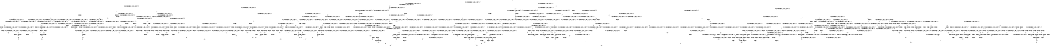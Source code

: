 digraph BCG {
size = "7, 10.5";
center = TRUE;
node [shape = circle];
0 [peripheries = 2];
0 -> 1 [label = "EX !0 !ATOMIC_EXCH_BRANCH (1, +1, TRUE, +0, 3, TRUE) !{0, 1, 2}"];
0 -> 2 [label = "EX !2 !ATOMIC_EXCH_BRANCH (1, +1, TRUE, +1, 1, FALSE) !{0, 1, 2}"];
0 -> 3 [label = "EX !1 !ATOMIC_EXCH_BRANCH (1, +0, TRUE, +0, 1, TRUE) !{0, 1, 2}"];
0 -> 4 [label = "EX !0 !ATOMIC_EXCH_BRANCH (1, +1, TRUE, +0, 3, TRUE) !{0, 1, 2}"];
1 -> 5 [label = "EX !2 !ATOMIC_EXCH_BRANCH (1, +1, TRUE, +1, 1, TRUE) !{0, 1, 2}"];
1 -> 6 [label = "EX !1 !ATOMIC_EXCH_BRANCH (1, +0, TRUE, +0, 1, FALSE) !{0, 1, 2}"];
1 -> 7 [label = "TERMINATE !0"];
2 -> 8 [label = "EX !0 !ATOMIC_EXCH_BRANCH (1, +1, TRUE, +0, 3, FALSE) !{0, 1, 2}"];
2 -> 9 [label = "EX !1 !ATOMIC_EXCH_BRANCH (1, +0, TRUE, +0, 1, FALSE) !{0, 1, 2}"];
2 -> 10 [label = "TERMINATE !2"];
2 -> 11 [label = "EX !0 !ATOMIC_EXCH_BRANCH (1, +1, TRUE, +0, 3, FALSE) !{0, 1, 2}"];
3 -> 3 [label = "EX !1 !ATOMIC_EXCH_BRANCH (1, +0, TRUE, +0, 1, TRUE) !{0, 1, 2}"];
3 -> 12 [label = "EX !0 !ATOMIC_EXCH_BRANCH (1, +1, TRUE, +0, 3, TRUE) !{0, 1, 2}"];
3 -> 13 [label = "EX !2 !ATOMIC_EXCH_BRANCH (1, +1, TRUE, +1, 1, FALSE) !{0, 1, 2}"];
3 -> 14 [label = "EX !0 !ATOMIC_EXCH_BRANCH (1, +1, TRUE, +0, 3, TRUE) !{0, 1, 2}"];
4 -> 15 [label = "EX !1 !ATOMIC_EXCH_BRANCH (1, +0, TRUE, +0, 1, FALSE) !{0, 1, 2}"];
4 -> 16 [label = "EX !2 !ATOMIC_EXCH_BRANCH (1, +1, TRUE, +1, 1, TRUE) !{0, 1, 2}"];
4 -> 17 [label = "EX !1 !ATOMIC_EXCH_BRANCH (1, +0, TRUE, +0, 1, FALSE) !{0, 1, 2}"];
4 -> 18 [label = "TERMINATE !0"];
5 -> 5 [label = "EX !2 !ATOMIC_EXCH_BRANCH (1, +1, TRUE, +1, 1, TRUE) !{0, 1, 2}"];
5 -> 19 [label = "EX !1 !ATOMIC_EXCH_BRANCH (1, +0, TRUE, +0, 1, FALSE) !{0, 1, 2}"];
5 -> 20 [label = "TERMINATE !0"];
6 -> 21 [label = "EX !2 !ATOMIC_EXCH_BRANCH (1, +1, TRUE, +1, 1, FALSE) !{0, 1, 2}"];
6 -> 22 [label = "TERMINATE !0"];
6 -> 23 [label = "TERMINATE !1"];
7 -> 24 [label = "EX !2 !ATOMIC_EXCH_BRANCH (1, +1, TRUE, +1, 1, TRUE) !{1, 2}"];
7 -> 25 [label = "EX !1 !ATOMIC_EXCH_BRANCH (1, +0, TRUE, +0, 1, FALSE) !{1, 2}"];
7 -> 26 [label = "EX !1 !ATOMIC_EXCH_BRANCH (1, +0, TRUE, +0, 1, FALSE) !{1, 2}"];
8 -> 27 [label = "EX !0 !ATOMIC_EXCH_BRANCH (1, +0, FALSE, +1, 1, TRUE) !{0, 1, 2}"];
8 -> 28 [label = "EX !1 !ATOMIC_EXCH_BRANCH (1, +0, TRUE, +0, 1, FALSE) !{0, 1, 2}"];
8 -> 29 [label = "TERMINATE !2"];
8 -> 30 [label = "EX !0 !ATOMIC_EXCH_BRANCH (1, +0, FALSE, +1, 1, TRUE) !{0, 1, 2}"];
9 -> 21 [label = "EX !0 !ATOMIC_EXCH_BRANCH (1, +1, TRUE, +0, 3, TRUE) !{0, 1, 2}"];
9 -> 31 [label = "TERMINATE !2"];
9 -> 32 [label = "TERMINATE !1"];
9 -> 33 [label = "EX !0 !ATOMIC_EXCH_BRANCH (1, +1, TRUE, +0, 3, TRUE) !{0, 1, 2}"];
10 -> 34 [label = "EX !0 !ATOMIC_EXCH_BRANCH (1, +1, TRUE, +0, 3, FALSE) !{0, 1}"];
10 -> 35 [label = "EX !1 !ATOMIC_EXCH_BRANCH (1, +0, TRUE, +0, 1, FALSE) !{0, 1}"];
10 -> 36 [label = "EX !0 !ATOMIC_EXCH_BRANCH (1, +1, TRUE, +0, 3, FALSE) !{0, 1}"];
11 -> 37 [label = "EX !1 !ATOMIC_EXCH_BRANCH (1, +0, TRUE, +0, 1, FALSE) !{0, 1, 2}"];
11 -> 30 [label = "EX !0 !ATOMIC_EXCH_BRANCH (1, +0, FALSE, +1, 1, TRUE) !{0, 1, 2}"];
11 -> 38 [label = "EX !1 !ATOMIC_EXCH_BRANCH (1, +0, TRUE, +0, 1, FALSE) !{0, 1, 2}"];
11 -> 39 [label = "TERMINATE !2"];
12 -> 6 [label = "EX !1 !ATOMIC_EXCH_BRANCH (1, +0, TRUE, +0, 1, FALSE) !{0, 1, 2}"];
12 -> 40 [label = "EX !2 !ATOMIC_EXCH_BRANCH (1, +1, TRUE, +1, 1, TRUE) !{0, 1, 2}"];
12 -> 41 [label = "TERMINATE !0"];
13 -> 9 [label = "EX !1 !ATOMIC_EXCH_BRANCH (1, +0, TRUE, +0, 1, FALSE) !{0, 1, 2}"];
13 -> 42 [label = "EX !0 !ATOMIC_EXCH_BRANCH (1, +1, TRUE, +0, 3, FALSE) !{0, 1, 2}"];
13 -> 43 [label = "TERMINATE !2"];
13 -> 44 [label = "EX !0 !ATOMIC_EXCH_BRANCH (1, +1, TRUE, +0, 3, FALSE) !{0, 1, 2}"];
14 -> 15 [label = "EX !1 !ATOMIC_EXCH_BRANCH (1, +0, TRUE, +0, 1, FALSE) !{0, 1, 2}"];
14 -> 17 [label = "EX !1 !ATOMIC_EXCH_BRANCH (1, +0, TRUE, +0, 1, FALSE) !{0, 1, 2}"];
14 -> 45 [label = "EX !2 !ATOMIC_EXCH_BRANCH (1, +1, TRUE, +1, 1, TRUE) !{0, 1, 2}"];
14 -> 46 [label = "TERMINATE !0"];
15 -> 47 [label = "EX !2 !ATOMIC_EXCH_BRANCH (1, +1, TRUE, +1, 1, FALSE) !{0, 1, 2}"];
15 -> 48 [label = "EX !2 !ATOMIC_EXCH_BRANCH (1, +1, TRUE, +1, 1, FALSE) !{0, 1, 2}"];
15 -> 49 [label = "TERMINATE !0"];
15 -> 50 [label = "TERMINATE !1"];
16 -> 51 [label = "EX !1 !ATOMIC_EXCH_BRANCH (1, +0, TRUE, +0, 1, FALSE) !{0, 1, 2}"];
16 -> 16 [label = "EX !2 !ATOMIC_EXCH_BRANCH (1, +1, TRUE, +1, 1, TRUE) !{0, 1, 2}"];
16 -> 52 [label = "EX !1 !ATOMIC_EXCH_BRANCH (1, +0, TRUE, +0, 1, FALSE) !{0, 1, 2}"];
16 -> 53 [label = "TERMINATE !0"];
17 -> 33 [label = "EX !2 !ATOMIC_EXCH_BRANCH (1, +1, TRUE, +1, 1, FALSE) !{0, 1, 2}"];
17 -> 54 [label = "TERMINATE !0"];
17 -> 55 [label = "TERMINATE !1"];
18 -> 56 [label = "EX !2 !ATOMIC_EXCH_BRANCH (1, +1, TRUE, +1, 1, TRUE) !{1, 2}"];
18 -> 57 [label = "EX !1 !ATOMIC_EXCH_BRANCH (1, +0, TRUE, +0, 1, FALSE) !{1, 2}"];
19 -> 21 [label = "EX !2 !ATOMIC_EXCH_BRANCH (1, +1, TRUE, +1, 1, FALSE) !{0, 1, 2}"];
19 -> 58 [label = "TERMINATE !0"];
19 -> 59 [label = "TERMINATE !1"];
20 -> 24 [label = "EX !2 !ATOMIC_EXCH_BRANCH (1, +1, TRUE, +1, 1, TRUE) !{1, 2}"];
20 -> 60 [label = "EX !1 !ATOMIC_EXCH_BRANCH (1, +0, TRUE, +0, 1, FALSE) !{1, 2}"];
20 -> 61 [label = "EX !1 !ATOMIC_EXCH_BRANCH (1, +0, TRUE, +0, 1, FALSE) !{1, 2}"];
21 -> 62 [label = "TERMINATE !0"];
21 -> 63 [label = "TERMINATE !2"];
21 -> 64 [label = "TERMINATE !1"];
22 -> 65 [label = "EX !2 !ATOMIC_EXCH_BRANCH (1, +1, TRUE, +1, 1, FALSE) !{1, 2}"];
22 -> 66 [label = "TERMINATE !1"];
23 -> 67 [label = "EX !2 !ATOMIC_EXCH_BRANCH (1, +1, TRUE, +1, 1, FALSE) !{0, 2}"];
23 -> 66 [label = "TERMINATE !0"];
24 -> 24 [label = "EX !2 !ATOMIC_EXCH_BRANCH (1, +1, TRUE, +1, 1, TRUE) !{1, 2}"];
24 -> 60 [label = "EX !1 !ATOMIC_EXCH_BRANCH (1, +0, TRUE, +0, 1, FALSE) !{1, 2}"];
24 -> 61 [label = "EX !1 !ATOMIC_EXCH_BRANCH (1, +0, TRUE, +0, 1, FALSE) !{1, 2}"];
25 -> 65 [label = "EX !2 !ATOMIC_EXCH_BRANCH (1, +1, TRUE, +1, 1, FALSE) !{1, 2}"];
25 -> 66 [label = "TERMINATE !1"];
26 -> 68 [label = "EX !2 !ATOMIC_EXCH_BRANCH (1, +1, TRUE, +1, 1, FALSE) !{1, 2}"];
26 -> 69 [label = "EX !2 !ATOMIC_EXCH_BRANCH (1, +1, TRUE, +1, 1, FALSE) !{1, 2}"];
26 -> 70 [label = "TERMINATE !1"];
27 -> 8 [label = "EX !0 !ATOMIC_EXCH_BRANCH (1, +1, TRUE, +0, 3, FALSE) !{0, 1, 2}"];
27 -> 71 [label = "EX !1 !ATOMIC_EXCH_BRANCH (1, +0, TRUE, +0, 1, FALSE) !{0, 1, 2}"];
27 -> 72 [label = "TERMINATE !2"];
27 -> 11 [label = "EX !0 !ATOMIC_EXCH_BRANCH (1, +1, TRUE, +0, 3, FALSE) !{0, 1, 2}"];
28 -> 73 [label = "EX !0 !ATOMIC_EXCH_BRANCH (1, +0, FALSE, +1, 1, FALSE) !{0, 1, 2}"];
28 -> 74 [label = "TERMINATE !2"];
28 -> 75 [label = "TERMINATE !1"];
28 -> 76 [label = "EX !0 !ATOMIC_EXCH_BRANCH (1, +0, FALSE, +1, 1, FALSE) !{0, 1, 2}"];
29 -> 77 [label = "EX !0 !ATOMIC_EXCH_BRANCH (1, +0, FALSE, +1, 1, TRUE) !{0, 1}"];
29 -> 78 [label = "EX !1 !ATOMIC_EXCH_BRANCH (1, +0, TRUE, +0, 1, FALSE) !{0, 1}"];
29 -> 79 [label = "EX !0 !ATOMIC_EXCH_BRANCH (1, +0, FALSE, +1, 1, TRUE) !{0, 1}"];
30 -> 80 [label = "EX !1 !ATOMIC_EXCH_BRANCH (1, +0, TRUE, +0, 1, FALSE) !{0, 1, 2}"];
30 -> 11 [label = "EX !0 !ATOMIC_EXCH_BRANCH (1, +1, TRUE, +0, 3, FALSE) !{0, 1, 2}"];
30 -> 81 [label = "EX !1 !ATOMIC_EXCH_BRANCH (1, +0, TRUE, +0, 1, FALSE) !{0, 1, 2}"];
30 -> 82 [label = "TERMINATE !2"];
31 -> 83 [label = "EX !0 !ATOMIC_EXCH_BRANCH (1, +1, TRUE, +0, 3, TRUE) !{0, 1}"];
31 -> 84 [label = "TERMINATE !1"];
31 -> 85 [label = "EX !0 !ATOMIC_EXCH_BRANCH (1, +1, TRUE, +0, 3, TRUE) !{0, 1}"];
32 -> 67 [label = "EX !0 !ATOMIC_EXCH_BRANCH (1, +1, TRUE, +0, 3, TRUE) !{0, 2}"];
32 -> 84 [label = "TERMINATE !2"];
32 -> 86 [label = "EX !0 !ATOMIC_EXCH_BRANCH (1, +1, TRUE, +0, 3, TRUE) !{0, 2}"];
33 -> 87 [label = "TERMINATE !0"];
33 -> 88 [label = "TERMINATE !2"];
33 -> 89 [label = "TERMINATE !1"];
34 -> 77 [label = "EX !0 !ATOMIC_EXCH_BRANCH (1, +0, FALSE, +1, 1, TRUE) !{0, 1}"];
34 -> 78 [label = "EX !1 !ATOMIC_EXCH_BRANCH (1, +0, TRUE, +0, 1, FALSE) !{0, 1}"];
34 -> 79 [label = "EX !0 !ATOMIC_EXCH_BRANCH (1, +0, FALSE, +1, 1, TRUE) !{0, 1}"];
35 -> 83 [label = "EX !0 !ATOMIC_EXCH_BRANCH (1, +1, TRUE, +0, 3, TRUE) !{0, 1}"];
35 -> 84 [label = "TERMINATE !1"];
35 -> 85 [label = "EX !0 !ATOMIC_EXCH_BRANCH (1, +1, TRUE, +0, 3, TRUE) !{0, 1}"];
36 -> 90 [label = "EX !1 !ATOMIC_EXCH_BRANCH (1, +0, TRUE, +0, 1, FALSE) !{0, 1}"];
36 -> 79 [label = "EX !0 !ATOMIC_EXCH_BRANCH (1, +0, FALSE, +1, 1, TRUE) !{0, 1}"];
36 -> 91 [label = "EX !1 !ATOMIC_EXCH_BRANCH (1, +0, TRUE, +0, 1, FALSE) !{0, 1}"];
37 -> 92 [label = "EX !0 !ATOMIC_EXCH_BRANCH (1, +0, FALSE, +1, 1, FALSE) !{0, 1, 2}"];
37 -> 93 [label = "TERMINATE !2"];
37 -> 94 [label = "TERMINATE !1"];
38 -> 76 [label = "EX !0 !ATOMIC_EXCH_BRANCH (1, +0, FALSE, +1, 1, FALSE) !{0, 1, 2}"];
38 -> 95 [label = "TERMINATE !2"];
38 -> 96 [label = "TERMINATE !1"];
39 -> 97 [label = "EX !0 !ATOMIC_EXCH_BRANCH (1, +0, FALSE, +1, 1, TRUE) !{0, 1}"];
39 -> 98 [label = "EX !1 !ATOMIC_EXCH_BRANCH (1, +0, TRUE, +0, 1, FALSE) !{0, 1}"];
40 -> 19 [label = "EX !1 !ATOMIC_EXCH_BRANCH (1, +0, TRUE, +0, 1, FALSE) !{0, 1, 2}"];
40 -> 40 [label = "EX !2 !ATOMIC_EXCH_BRANCH (1, +1, TRUE, +1, 1, TRUE) !{0, 1, 2}"];
40 -> 99 [label = "TERMINATE !0"];
41 -> 25 [label = "EX !1 !ATOMIC_EXCH_BRANCH (1, +0, TRUE, +0, 1, FALSE) !{1, 2}"];
41 -> 100 [label = "EX !2 !ATOMIC_EXCH_BRANCH (1, +1, TRUE, +1, 1, TRUE) !{1, 2}"];
41 -> 26 [label = "EX !1 !ATOMIC_EXCH_BRANCH (1, +0, TRUE, +0, 1, FALSE) !{1, 2}"];
42 -> 101 [label = "EX !0 !ATOMIC_EXCH_BRANCH (1, +0, FALSE, +1, 1, TRUE) !{0, 1, 2}"];
42 -> 28 [label = "EX !1 !ATOMIC_EXCH_BRANCH (1, +0, TRUE, +0, 1, FALSE) !{0, 1, 2}"];
42 -> 102 [label = "TERMINATE !2"];
42 -> 103 [label = "EX !0 !ATOMIC_EXCH_BRANCH (1, +0, FALSE, +1, 1, TRUE) !{0, 1, 2}"];
43 -> 35 [label = "EX !1 !ATOMIC_EXCH_BRANCH (1, +0, TRUE, +0, 1, FALSE) !{0, 1}"];
43 -> 104 [label = "EX !0 !ATOMIC_EXCH_BRANCH (1, +1, TRUE, +0, 3, FALSE) !{0, 1}"];
43 -> 105 [label = "EX !0 !ATOMIC_EXCH_BRANCH (1, +1, TRUE, +0, 3, FALSE) !{0, 1}"];
44 -> 37 [label = "EX !1 !ATOMIC_EXCH_BRANCH (1, +0, TRUE, +0, 1, FALSE) !{0, 1, 2}"];
44 -> 103 [label = "EX !0 !ATOMIC_EXCH_BRANCH (1, +0, FALSE, +1, 1, TRUE) !{0, 1, 2}"];
44 -> 38 [label = "EX !1 !ATOMIC_EXCH_BRANCH (1, +0, TRUE, +0, 1, FALSE) !{0, 1, 2}"];
44 -> 106 [label = "TERMINATE !2"];
45 -> 51 [label = "EX !1 !ATOMIC_EXCH_BRANCH (1, +0, TRUE, +0, 1, FALSE) !{0, 1, 2}"];
45 -> 52 [label = "EX !1 !ATOMIC_EXCH_BRANCH (1, +0, TRUE, +0, 1, FALSE) !{0, 1, 2}"];
45 -> 45 [label = "EX !2 !ATOMIC_EXCH_BRANCH (1, +1, TRUE, +1, 1, TRUE) !{0, 1, 2}"];
45 -> 107 [label = "TERMINATE !0"];
46 -> 57 [label = "EX !1 !ATOMIC_EXCH_BRANCH (1, +0, TRUE, +0, 1, FALSE) !{1, 2}"];
46 -> 108 [label = "EX !2 !ATOMIC_EXCH_BRANCH (1, +1, TRUE, +1, 1, TRUE) !{1, 2}"];
47 -> 109 [label = "TERMINATE !0"];
47 -> 110 [label = "TERMINATE !2"];
47 -> 111 [label = "TERMINATE !1"];
48 -> 112 [label = "TERMINATE !0"];
48 -> 113 [label = "TERMINATE !2"];
48 -> 114 [label = "TERMINATE !1"];
49 -> 115 [label = "EX !2 !ATOMIC_EXCH_BRANCH (1, +1, TRUE, +1, 1, FALSE) !{1, 2}"];
49 -> 116 [label = "TERMINATE !1"];
50 -> 117 [label = "EX !2 !ATOMIC_EXCH_BRANCH (1, +1, TRUE, +1, 1, FALSE) !{0, 2}"];
50 -> 116 [label = "TERMINATE !0"];
51 -> 47 [label = "EX !2 !ATOMIC_EXCH_BRANCH (1, +1, TRUE, +1, 1, FALSE) !{0, 1, 2}"];
51 -> 48 [label = "EX !2 !ATOMIC_EXCH_BRANCH (1, +1, TRUE, +1, 1, FALSE) !{0, 1, 2}"];
51 -> 118 [label = "TERMINATE !0"];
51 -> 119 [label = "TERMINATE !1"];
52 -> 33 [label = "EX !2 !ATOMIC_EXCH_BRANCH (1, +1, TRUE, +1, 1, FALSE) !{0, 1, 2}"];
52 -> 120 [label = "TERMINATE !0"];
52 -> 121 [label = "TERMINATE !1"];
53 -> 56 [label = "EX !2 !ATOMIC_EXCH_BRANCH (1, +1, TRUE, +1, 1, TRUE) !{1, 2}"];
53 -> 122 [label = "EX !1 !ATOMIC_EXCH_BRANCH (1, +0, TRUE, +0, 1, FALSE) !{1, 2}"];
54 -> 123 [label = "EX !2 !ATOMIC_EXCH_BRANCH (1, +1, TRUE, +1, 1, FALSE) !{1, 2}"];
54 -> 124 [label = "TERMINATE !1"];
55 -> 125 [label = "EX !2 !ATOMIC_EXCH_BRANCH (1, +1, TRUE, +1, 1, FALSE) !{0, 2}"];
55 -> 124 [label = "TERMINATE !0"];
56 -> 56 [label = "EX !2 !ATOMIC_EXCH_BRANCH (1, +1, TRUE, +1, 1, TRUE) !{1, 2}"];
56 -> 122 [label = "EX !1 !ATOMIC_EXCH_BRANCH (1, +0, TRUE, +0, 1, FALSE) !{1, 2}"];
57 -> 123 [label = "EX !2 !ATOMIC_EXCH_BRANCH (1, +1, TRUE, +1, 1, FALSE) !{1, 2}"];
57 -> 124 [label = "TERMINATE !1"];
58 -> 65 [label = "EX !2 !ATOMIC_EXCH_BRANCH (1, +1, TRUE, +1, 1, FALSE) !{1, 2}"];
58 -> 126 [label = "TERMINATE !1"];
59 -> 67 [label = "EX !2 !ATOMIC_EXCH_BRANCH (1, +1, TRUE, +1, 1, FALSE) !{0, 2}"];
59 -> 126 [label = "TERMINATE !0"];
60 -> 65 [label = "EX !2 !ATOMIC_EXCH_BRANCH (1, +1, TRUE, +1, 1, FALSE) !{1, 2}"];
60 -> 126 [label = "TERMINATE !1"];
61 -> 68 [label = "EX !2 !ATOMIC_EXCH_BRANCH (1, +1, TRUE, +1, 1, FALSE) !{1, 2}"];
61 -> 69 [label = "EX !2 !ATOMIC_EXCH_BRANCH (1, +1, TRUE, +1, 1, FALSE) !{1, 2}"];
61 -> 127 [label = "TERMINATE !1"];
62 -> 128 [label = "TERMINATE !2"];
62 -> 129 [label = "TERMINATE !1"];
63 -> 128 [label = "TERMINATE !0"];
63 -> 130 [label = "TERMINATE !1"];
64 -> 129 [label = "TERMINATE !0"];
64 -> 130 [label = "TERMINATE !2"];
65 -> 128 [label = "TERMINATE !2"];
65 -> 129 [label = "TERMINATE !1"];
66 -> 131 [label = "EX !2 !ATOMIC_EXCH_BRANCH (1, +1, TRUE, +1, 1, FALSE) !{2}"];
66 -> 132 [label = "EX !2 !ATOMIC_EXCH_BRANCH (1, +1, TRUE, +1, 1, FALSE) !{2}"];
67 -> 129 [label = "TERMINATE !0"];
67 -> 130 [label = "TERMINATE !2"];
68 -> 133 [label = "TERMINATE !2"];
68 -> 134 [label = "TERMINATE !1"];
69 -> 135 [label = "TERMINATE !2"];
69 -> 136 [label = "TERMINATE !1"];
70 -> 137 [label = "EX !2 !ATOMIC_EXCH_BRANCH (1, +1, TRUE, +1, 1, FALSE) !{2}"];
71 -> 21 [label = "EX !0 !ATOMIC_EXCH_BRANCH (1, +1, TRUE, +0, 3, TRUE) !{0, 1, 2}"];
71 -> 138 [label = "TERMINATE !2"];
71 -> 139 [label = "TERMINATE !1"];
71 -> 33 [label = "EX !0 !ATOMIC_EXCH_BRANCH (1, +1, TRUE, +0, 3, TRUE) !{0, 1, 2}"];
72 -> 34 [label = "EX !0 !ATOMIC_EXCH_BRANCH (1, +1, TRUE, +0, 3, FALSE) !{0, 1}"];
72 -> 140 [label = "EX !1 !ATOMIC_EXCH_BRANCH (1, +0, TRUE, +0, 1, FALSE) !{0, 1}"];
72 -> 36 [label = "EX !0 !ATOMIC_EXCH_BRANCH (1, +1, TRUE, +0, 3, FALSE) !{0, 1}"];
73 -> 141 [label = "TERMINATE !0"];
73 -> 142 [label = "TERMINATE !2"];
73 -> 143 [label = "TERMINATE !1"];
74 -> 144 [label = "EX !0 !ATOMIC_EXCH_BRANCH (1, +0, FALSE, +1, 1, FALSE) !{0, 1}"];
74 -> 145 [label = "TERMINATE !1"];
74 -> 146 [label = "EX !0 !ATOMIC_EXCH_BRANCH (1, +0, FALSE, +1, 1, FALSE) !{0, 1}"];
75 -> 147 [label = "EX !0 !ATOMIC_EXCH_BRANCH (1, +0, FALSE, +1, 1, FALSE) !{0, 2}"];
75 -> 145 [label = "TERMINATE !2"];
75 -> 148 [label = "EX !0 !ATOMIC_EXCH_BRANCH (1, +0, FALSE, +1, 1, FALSE) !{0, 2}"];
76 -> 149 [label = "TERMINATE !0"];
76 -> 150 [label = "TERMINATE !2"];
76 -> 151 [label = "TERMINATE !1"];
77 -> 34 [label = "EX !0 !ATOMIC_EXCH_BRANCH (1, +1, TRUE, +0, 3, FALSE) !{0, 1}"];
77 -> 140 [label = "EX !1 !ATOMIC_EXCH_BRANCH (1, +0, TRUE, +0, 1, FALSE) !{0, 1}"];
77 -> 36 [label = "EX !0 !ATOMIC_EXCH_BRANCH (1, +1, TRUE, +0, 3, FALSE) !{0, 1}"];
78 -> 144 [label = "EX !0 !ATOMIC_EXCH_BRANCH (1, +0, FALSE, +1, 1, FALSE) !{0, 1}"];
78 -> 145 [label = "TERMINATE !1"];
78 -> 146 [label = "EX !0 !ATOMIC_EXCH_BRANCH (1, +0, FALSE, +1, 1, FALSE) !{0, 1}"];
79 -> 152 [label = "EX !1 !ATOMIC_EXCH_BRANCH (1, +0, TRUE, +0, 1, FALSE) !{0, 1}"];
79 -> 36 [label = "EX !0 !ATOMIC_EXCH_BRANCH (1, +1, TRUE, +0, 3, FALSE) !{0, 1}"];
79 -> 153 [label = "EX !1 !ATOMIC_EXCH_BRANCH (1, +0, TRUE, +0, 1, FALSE) !{0, 1}"];
80 -> 48 [label = "EX !0 !ATOMIC_EXCH_BRANCH (1, +1, TRUE, +0, 3, TRUE) !{0, 1, 2}"];
80 -> 154 [label = "TERMINATE !2"];
80 -> 155 [label = "TERMINATE !1"];
81 -> 33 [label = "EX !0 !ATOMIC_EXCH_BRANCH (1, +1, TRUE, +0, 3, TRUE) !{0, 1, 2}"];
81 -> 156 [label = "TERMINATE !2"];
81 -> 157 [label = "TERMINATE !1"];
82 -> 158 [label = "EX !0 !ATOMIC_EXCH_BRANCH (1, +1, TRUE, +0, 3, FALSE) !{0, 1}"];
82 -> 159 [label = "EX !1 !ATOMIC_EXCH_BRANCH (1, +0, TRUE, +0, 1, FALSE) !{0, 1}"];
83 -> 128 [label = "TERMINATE !0"];
83 -> 130 [label = "TERMINATE !1"];
84 -> 160 [label = "EX !0 !ATOMIC_EXCH_BRANCH (1, +1, TRUE, +0, 3, TRUE) !{0}"];
84 -> 161 [label = "EX !0 !ATOMIC_EXCH_BRANCH (1, +1, TRUE, +0, 3, TRUE) !{0}"];
85 -> 162 [label = "TERMINATE !0"];
85 -> 163 [label = "TERMINATE !1"];
86 -> 164 [label = "TERMINATE !0"];
86 -> 165 [label = "TERMINATE !2"];
87 -> 166 [label = "TERMINATE !2"];
87 -> 167 [label = "TERMINATE !1"];
88 -> 166 [label = "TERMINATE !0"];
88 -> 168 [label = "TERMINATE !1"];
89 -> 167 [label = "TERMINATE !0"];
89 -> 168 [label = "TERMINATE !2"];
90 -> 169 [label = "EX !0 !ATOMIC_EXCH_BRANCH (1, +0, FALSE, +1, 1, FALSE) !{0, 1}"];
90 -> 170 [label = "TERMINATE !1"];
90 -> 146 [label = "EX !0 !ATOMIC_EXCH_BRANCH (1, +0, FALSE, +1, 1, FALSE) !{0, 1}"];
91 -> 146 [label = "EX !0 !ATOMIC_EXCH_BRANCH (1, +0, FALSE, +1, 1, FALSE) !{0, 1}"];
91 -> 171 [label = "TERMINATE !1"];
92 -> 172 [label = "TERMINATE !0"];
92 -> 173 [label = "TERMINATE !2"];
92 -> 174 [label = "TERMINATE !1"];
93 -> 175 [label = "EX !0 !ATOMIC_EXCH_BRANCH (1, +0, FALSE, +1, 1, FALSE) !{0, 1}"];
93 -> 176 [label = "TERMINATE !1"];
94 -> 177 [label = "EX !0 !ATOMIC_EXCH_BRANCH (1, +0, FALSE, +1, 1, FALSE) !{0, 2}"];
94 -> 176 [label = "TERMINATE !2"];
95 -> 178 [label = "EX !0 !ATOMIC_EXCH_BRANCH (1, +0, FALSE, +1, 1, FALSE) !{0, 1}"];
95 -> 179 [label = "TERMINATE !1"];
96 -> 180 [label = "EX !0 !ATOMIC_EXCH_BRANCH (1, +0, FALSE, +1, 1, FALSE) !{0, 2}"];
96 -> 179 [label = "TERMINATE !2"];
97 -> 158 [label = "EX !0 !ATOMIC_EXCH_BRANCH (1, +1, TRUE, +0, 3, FALSE) !{0, 1}"];
97 -> 159 [label = "EX !1 !ATOMIC_EXCH_BRANCH (1, +0, TRUE, +0, 1, FALSE) !{0, 1}"];
98 -> 178 [label = "EX !0 !ATOMIC_EXCH_BRANCH (1, +0, FALSE, +1, 1, FALSE) !{0, 1}"];
98 -> 179 [label = "TERMINATE !1"];
99 -> 60 [label = "EX !1 !ATOMIC_EXCH_BRANCH (1, +0, TRUE, +0, 1, FALSE) !{1, 2}"];
99 -> 100 [label = "EX !2 !ATOMIC_EXCH_BRANCH (1, +1, TRUE, +1, 1, TRUE) !{1, 2}"];
99 -> 61 [label = "EX !1 !ATOMIC_EXCH_BRANCH (1, +0, TRUE, +0, 1, FALSE) !{1, 2}"];
100 -> 60 [label = "EX !1 !ATOMIC_EXCH_BRANCH (1, +0, TRUE, +0, 1, FALSE) !{1, 2}"];
100 -> 100 [label = "EX !2 !ATOMIC_EXCH_BRANCH (1, +1, TRUE, +1, 1, TRUE) !{1, 2}"];
100 -> 61 [label = "EX !1 !ATOMIC_EXCH_BRANCH (1, +0, TRUE, +0, 1, FALSE) !{1, 2}"];
101 -> 42 [label = "EX !0 !ATOMIC_EXCH_BRANCH (1, +1, TRUE, +0, 3, FALSE) !{0, 1, 2}"];
101 -> 71 [label = "EX !1 !ATOMIC_EXCH_BRANCH (1, +0, TRUE, +0, 1, FALSE) !{0, 1, 2}"];
101 -> 181 [label = "TERMINATE !2"];
101 -> 44 [label = "EX !0 !ATOMIC_EXCH_BRANCH (1, +1, TRUE, +0, 3, FALSE) !{0, 1, 2}"];
102 -> 182 [label = "EX !0 !ATOMIC_EXCH_BRANCH (1, +0, FALSE, +1, 1, TRUE) !{0, 1}"];
102 -> 78 [label = "EX !1 !ATOMIC_EXCH_BRANCH (1, +0, TRUE, +0, 1, FALSE) !{0, 1}"];
102 -> 183 [label = "EX !0 !ATOMIC_EXCH_BRANCH (1, +0, FALSE, +1, 1, TRUE) !{0, 1}"];
103 -> 80 [label = "EX !1 !ATOMIC_EXCH_BRANCH (1, +0, TRUE, +0, 1, FALSE) !{0, 1, 2}"];
103 -> 44 [label = "EX !0 !ATOMIC_EXCH_BRANCH (1, +1, TRUE, +0, 3, FALSE) !{0, 1, 2}"];
103 -> 81 [label = "EX !1 !ATOMIC_EXCH_BRANCH (1, +0, TRUE, +0, 1, FALSE) !{0, 1, 2}"];
103 -> 184 [label = "TERMINATE !2"];
104 -> 182 [label = "EX !0 !ATOMIC_EXCH_BRANCH (1, +0, FALSE, +1, 1, TRUE) !{0, 1}"];
104 -> 78 [label = "EX !1 !ATOMIC_EXCH_BRANCH (1, +0, TRUE, +0, 1, FALSE) !{0, 1}"];
104 -> 183 [label = "EX !0 !ATOMIC_EXCH_BRANCH (1, +0, FALSE, +1, 1, TRUE) !{0, 1}"];
105 -> 90 [label = "EX !1 !ATOMIC_EXCH_BRANCH (1, +0, TRUE, +0, 1, FALSE) !{0, 1}"];
105 -> 183 [label = "EX !0 !ATOMIC_EXCH_BRANCH (1, +0, FALSE, +1, 1, TRUE) !{0, 1}"];
105 -> 91 [label = "EX !1 !ATOMIC_EXCH_BRANCH (1, +0, TRUE, +0, 1, FALSE) !{0, 1}"];
106 -> 185 [label = "EX !0 !ATOMIC_EXCH_BRANCH (1, +0, FALSE, +1, 1, TRUE) !{0, 1}"];
106 -> 98 [label = "EX !1 !ATOMIC_EXCH_BRANCH (1, +0, TRUE, +0, 1, FALSE) !{0, 1}"];
107 -> 122 [label = "EX !1 !ATOMIC_EXCH_BRANCH (1, +0, TRUE, +0, 1, FALSE) !{1, 2}"];
107 -> 108 [label = "EX !2 !ATOMIC_EXCH_BRANCH (1, +1, TRUE, +1, 1, TRUE) !{1, 2}"];
108 -> 122 [label = "EX !1 !ATOMIC_EXCH_BRANCH (1, +0, TRUE, +0, 1, FALSE) !{1, 2}"];
108 -> 108 [label = "EX !2 !ATOMIC_EXCH_BRANCH (1, +1, TRUE, +1, 1, TRUE) !{1, 2}"];
109 -> 186 [label = "TERMINATE !2"];
109 -> 187 [label = "TERMINATE !1"];
110 -> 186 [label = "TERMINATE !0"];
110 -> 188 [label = "TERMINATE !1"];
111 -> 187 [label = "TERMINATE !0"];
111 -> 188 [label = "TERMINATE !2"];
112 -> 189 [label = "TERMINATE !2"];
112 -> 190 [label = "TERMINATE !1"];
113 -> 189 [label = "TERMINATE !0"];
113 -> 191 [label = "TERMINATE !1"];
114 -> 190 [label = "TERMINATE !0"];
114 -> 191 [label = "TERMINATE !2"];
115 -> 189 [label = "TERMINATE !2"];
115 -> 190 [label = "TERMINATE !1"];
116 -> 192 [label = "EX !2 !ATOMIC_EXCH_BRANCH (1, +1, TRUE, +1, 1, FALSE) !{2}"];
117 -> 190 [label = "TERMINATE !0"];
117 -> 191 [label = "TERMINATE !2"];
118 -> 115 [label = "EX !2 !ATOMIC_EXCH_BRANCH (1, +1, TRUE, +1, 1, FALSE) !{1, 2}"];
118 -> 193 [label = "TERMINATE !1"];
119 -> 117 [label = "EX !2 !ATOMIC_EXCH_BRANCH (1, +1, TRUE, +1, 1, FALSE) !{0, 2}"];
119 -> 193 [label = "TERMINATE !0"];
120 -> 123 [label = "EX !2 !ATOMIC_EXCH_BRANCH (1, +1, TRUE, +1, 1, FALSE) !{1, 2}"];
120 -> 194 [label = "TERMINATE !1"];
121 -> 125 [label = "EX !2 !ATOMIC_EXCH_BRANCH (1, +1, TRUE, +1, 1, FALSE) !{0, 2}"];
121 -> 194 [label = "TERMINATE !0"];
122 -> 123 [label = "EX !2 !ATOMIC_EXCH_BRANCH (1, +1, TRUE, +1, 1, FALSE) !{1, 2}"];
122 -> 194 [label = "TERMINATE !1"];
123 -> 166 [label = "TERMINATE !2"];
123 -> 167 [label = "TERMINATE !1"];
124 -> 195 [label = "EX !2 !ATOMIC_EXCH_BRANCH (1, +1, TRUE, +1, 1, FALSE) !{2}"];
125 -> 167 [label = "TERMINATE !0"];
125 -> 168 [label = "TERMINATE !2"];
126 -> 131 [label = "EX !2 !ATOMIC_EXCH_BRANCH (1, +1, TRUE, +1, 1, FALSE) !{2}"];
126 -> 132 [label = "EX !2 !ATOMIC_EXCH_BRANCH (1, +1, TRUE, +1, 1, FALSE) !{2}"];
127 -> 137 [label = "EX !2 !ATOMIC_EXCH_BRANCH (1, +1, TRUE, +1, 1, FALSE) !{2}"];
128 -> 196 [label = "TERMINATE !1"];
129 -> 196 [label = "TERMINATE !2"];
130 -> 196 [label = "TERMINATE !0"];
131 -> 196 [label = "TERMINATE !2"];
132 -> 197 [label = "TERMINATE !2"];
133 -> 198 [label = "TERMINATE !1"];
134 -> 198 [label = "TERMINATE !2"];
135 -> 199 [label = "TERMINATE !1"];
136 -> 199 [label = "TERMINATE !2"];
137 -> 199 [label = "TERMINATE !2"];
138 -> 83 [label = "EX !0 !ATOMIC_EXCH_BRANCH (1, +1, TRUE, +0, 3, TRUE) !{0, 1}"];
138 -> 200 [label = "TERMINATE !1"];
138 -> 85 [label = "EX !0 !ATOMIC_EXCH_BRANCH (1, +1, TRUE, +0, 3, TRUE) !{0, 1}"];
139 -> 67 [label = "EX !0 !ATOMIC_EXCH_BRANCH (1, +1, TRUE, +0, 3, TRUE) !{0, 2}"];
139 -> 200 [label = "TERMINATE !2"];
139 -> 86 [label = "EX !0 !ATOMIC_EXCH_BRANCH (1, +1, TRUE, +0, 3, TRUE) !{0, 2}"];
140 -> 83 [label = "EX !0 !ATOMIC_EXCH_BRANCH (1, +1, TRUE, +0, 3, TRUE) !{0, 1}"];
140 -> 200 [label = "TERMINATE !1"];
140 -> 85 [label = "EX !0 !ATOMIC_EXCH_BRANCH (1, +1, TRUE, +0, 3, TRUE) !{0, 1}"];
141 -> 201 [label = "TERMINATE !2"];
141 -> 202 [label = "TERMINATE !1"];
142 -> 201 [label = "TERMINATE !0"];
142 -> 203 [label = "TERMINATE !1"];
143 -> 202 [label = "TERMINATE !0"];
143 -> 203 [label = "TERMINATE !2"];
144 -> 201 [label = "TERMINATE !0"];
144 -> 203 [label = "TERMINATE !1"];
145 -> 204 [label = "EX !0 !ATOMIC_EXCH_BRANCH (1, +0, FALSE, +1, 1, FALSE) !{0}"];
145 -> 205 [label = "EX !0 !ATOMIC_EXCH_BRANCH (1, +0, FALSE, +1, 1, FALSE) !{0}"];
146 -> 206 [label = "TERMINATE !0"];
146 -> 207 [label = "TERMINATE !1"];
147 -> 202 [label = "TERMINATE !0"];
147 -> 203 [label = "TERMINATE !2"];
148 -> 208 [label = "TERMINATE !0"];
148 -> 209 [label = "TERMINATE !2"];
149 -> 210 [label = "TERMINATE !2"];
149 -> 211 [label = "TERMINATE !1"];
150 -> 210 [label = "TERMINATE !0"];
150 -> 212 [label = "TERMINATE !1"];
151 -> 211 [label = "TERMINATE !0"];
151 -> 212 [label = "TERMINATE !2"];
152 -> 213 [label = "EX !0 !ATOMIC_EXCH_BRANCH (1, +1, TRUE, +0, 3, TRUE) !{0, 1}"];
152 -> 214 [label = "TERMINATE !1"];
152 -> 85 [label = "EX !0 !ATOMIC_EXCH_BRANCH (1, +1, TRUE, +0, 3, TRUE) !{0, 1}"];
153 -> 85 [label = "EX !0 !ATOMIC_EXCH_BRANCH (1, +1, TRUE, +0, 3, TRUE) !{0, 1}"];
153 -> 215 [label = "TERMINATE !1"];
154 -> 216 [label = "EX !0 !ATOMIC_EXCH_BRANCH (1, +1, TRUE, +0, 3, TRUE) !{0, 1}"];
154 -> 217 [label = "TERMINATE !1"];
155 -> 117 [label = "EX !0 !ATOMIC_EXCH_BRANCH (1, +1, TRUE, +0, 3, TRUE) !{0, 2}"];
155 -> 217 [label = "TERMINATE !2"];
156 -> 218 [label = "EX !0 !ATOMIC_EXCH_BRANCH (1, +1, TRUE, +0, 3, TRUE) !{0, 1}"];
156 -> 219 [label = "TERMINATE !1"];
157 -> 125 [label = "EX !0 !ATOMIC_EXCH_BRANCH (1, +1, TRUE, +0, 3, TRUE) !{0, 2}"];
157 -> 219 [label = "TERMINATE !2"];
158 -> 97 [label = "EX !0 !ATOMIC_EXCH_BRANCH (1, +0, FALSE, +1, 1, TRUE) !{0, 1}"];
158 -> 98 [label = "EX !1 !ATOMIC_EXCH_BRANCH (1, +0, TRUE, +0, 1, FALSE) !{0, 1}"];
159 -> 218 [label = "EX !0 !ATOMIC_EXCH_BRANCH (1, +1, TRUE, +0, 3, TRUE) !{0, 1}"];
159 -> 219 [label = "TERMINATE !1"];
160 -> 196 [label = "TERMINATE !0"];
161 -> 220 [label = "TERMINATE !0"];
162 -> 221 [label = "TERMINATE !1"];
163 -> 221 [label = "TERMINATE !0"];
164 -> 222 [label = "TERMINATE !2"];
165 -> 222 [label = "TERMINATE !0"];
166 -> 223 [label = "TERMINATE !1"];
167 -> 223 [label = "TERMINATE !2"];
168 -> 223 [label = "TERMINATE !0"];
169 -> 224 [label = "TERMINATE !0"];
169 -> 225 [label = "TERMINATE !1"];
170 -> 226 [label = "EX !0 !ATOMIC_EXCH_BRANCH (1, +0, FALSE, +1, 1, FALSE) !{0}"];
171 -> 227 [label = "EX !0 !ATOMIC_EXCH_BRANCH (1, +0, FALSE, +1, 1, FALSE) !{0}"];
172 -> 228 [label = "TERMINATE !2"];
172 -> 229 [label = "TERMINATE !1"];
173 -> 228 [label = "TERMINATE !0"];
173 -> 230 [label = "TERMINATE !1"];
174 -> 229 [label = "TERMINATE !0"];
174 -> 230 [label = "TERMINATE !2"];
175 -> 228 [label = "TERMINATE !0"];
175 -> 230 [label = "TERMINATE !1"];
176 -> 231 [label = "EX !0 !ATOMIC_EXCH_BRANCH (1, +0, FALSE, +1, 1, FALSE) !{0}"];
177 -> 229 [label = "TERMINATE !0"];
177 -> 230 [label = "TERMINATE !2"];
178 -> 210 [label = "TERMINATE !0"];
178 -> 212 [label = "TERMINATE !1"];
179 -> 232 [label = "EX !0 !ATOMIC_EXCH_BRANCH (1, +0, FALSE, +1, 1, FALSE) !{0}"];
180 -> 211 [label = "TERMINATE !0"];
180 -> 212 [label = "TERMINATE !2"];
181 -> 104 [label = "EX !0 !ATOMIC_EXCH_BRANCH (1, +1, TRUE, +0, 3, FALSE) !{0, 1}"];
181 -> 140 [label = "EX !1 !ATOMIC_EXCH_BRANCH (1, +0, TRUE, +0, 1, FALSE) !{0, 1}"];
181 -> 105 [label = "EX !0 !ATOMIC_EXCH_BRANCH (1, +1, TRUE, +0, 3, FALSE) !{0, 1}"];
182 -> 104 [label = "EX !0 !ATOMIC_EXCH_BRANCH (1, +1, TRUE, +0, 3, FALSE) !{0, 1}"];
182 -> 140 [label = "EX !1 !ATOMIC_EXCH_BRANCH (1, +0, TRUE, +0, 1, FALSE) !{0, 1}"];
182 -> 105 [label = "EX !0 !ATOMIC_EXCH_BRANCH (1, +1, TRUE, +0, 3, FALSE) !{0, 1}"];
183 -> 152 [label = "EX !1 !ATOMIC_EXCH_BRANCH (1, +0, TRUE, +0, 1, FALSE) !{0, 1}"];
183 -> 105 [label = "EX !0 !ATOMIC_EXCH_BRANCH (1, +1, TRUE, +0, 3, FALSE) !{0, 1}"];
183 -> 153 [label = "EX !1 !ATOMIC_EXCH_BRANCH (1, +0, TRUE, +0, 1, FALSE) !{0, 1}"];
184 -> 233 [label = "EX !0 !ATOMIC_EXCH_BRANCH (1, +1, TRUE, +0, 3, FALSE) !{0, 1}"];
184 -> 159 [label = "EX !1 !ATOMIC_EXCH_BRANCH (1, +0, TRUE, +0, 1, FALSE) !{0, 1}"];
185 -> 233 [label = "EX !0 !ATOMIC_EXCH_BRANCH (1, +1, TRUE, +0, 3, FALSE) !{0, 1}"];
185 -> 159 [label = "EX !1 !ATOMIC_EXCH_BRANCH (1, +0, TRUE, +0, 1, FALSE) !{0, 1}"];
186 -> 234 [label = "TERMINATE !1"];
187 -> 234 [label = "TERMINATE !2"];
188 -> 234 [label = "TERMINATE !0"];
189 -> 235 [label = "TERMINATE !1"];
190 -> 235 [label = "TERMINATE !2"];
191 -> 235 [label = "TERMINATE !0"];
192 -> 235 [label = "TERMINATE !2"];
193 -> 192 [label = "EX !2 !ATOMIC_EXCH_BRANCH (1, +1, TRUE, +1, 1, FALSE) !{2}"];
194 -> 195 [label = "EX !2 !ATOMIC_EXCH_BRANCH (1, +1, TRUE, +1, 1, FALSE) !{2}"];
195 -> 223 [label = "TERMINATE !2"];
196 -> 236 [label = "exit"];
197 -> 237 [label = "exit"];
198 -> 238 [label = "exit"];
199 -> 239 [label = "exit"];
200 -> 160 [label = "EX !0 !ATOMIC_EXCH_BRANCH (1, +1, TRUE, +0, 3, TRUE) !{0}"];
200 -> 161 [label = "EX !0 !ATOMIC_EXCH_BRANCH (1, +1, TRUE, +0, 3, TRUE) !{0}"];
201 -> 240 [label = "TERMINATE !1"];
202 -> 240 [label = "TERMINATE !2"];
203 -> 240 [label = "TERMINATE !0"];
204 -> 240 [label = "TERMINATE !0"];
205 -> 241 [label = "TERMINATE !0"];
206 -> 242 [label = "TERMINATE !1"];
207 -> 242 [label = "TERMINATE !0"];
208 -> 243 [label = "TERMINATE !2"];
209 -> 243 [label = "TERMINATE !0"];
210 -> 244 [label = "TERMINATE !1"];
211 -> 244 [label = "TERMINATE !2"];
212 -> 244 [label = "TERMINATE !0"];
213 -> 245 [label = "TERMINATE !0"];
213 -> 246 [label = "TERMINATE !1"];
214 -> 247 [label = "EX !0 !ATOMIC_EXCH_BRANCH (1, +1, TRUE, +0, 3, TRUE) !{0}"];
215 -> 248 [label = "EX !0 !ATOMIC_EXCH_BRANCH (1, +1, TRUE, +0, 3, TRUE) !{0}"];
216 -> 189 [label = "TERMINATE !0"];
216 -> 191 [label = "TERMINATE !1"];
217 -> 249 [label = "EX !0 !ATOMIC_EXCH_BRANCH (1, +1, TRUE, +0, 3, TRUE) !{0}"];
218 -> 166 [label = "TERMINATE !0"];
218 -> 168 [label = "TERMINATE !1"];
219 -> 250 [label = "EX !0 !ATOMIC_EXCH_BRANCH (1, +1, TRUE, +0, 3, TRUE) !{0}"];
220 -> 251 [label = "exit"];
221 -> 252 [label = "exit"];
222 -> 253 [label = "exit"];
223 -> 254 [label = "exit"];
224 -> 255 [label = "TERMINATE !1"];
225 -> 255 [label = "TERMINATE !0"];
226 -> 255 [label = "TERMINATE !0"];
227 -> 242 [label = "TERMINATE !0"];
228 -> 256 [label = "TERMINATE !1"];
229 -> 256 [label = "TERMINATE !2"];
230 -> 256 [label = "TERMINATE !0"];
231 -> 256 [label = "TERMINATE !0"];
232 -> 244 [label = "TERMINATE !0"];
233 -> 185 [label = "EX !0 !ATOMIC_EXCH_BRANCH (1, +0, FALSE, +1, 1, TRUE) !{0, 1}"];
233 -> 98 [label = "EX !1 !ATOMIC_EXCH_BRANCH (1, +0, TRUE, +0, 1, FALSE) !{0, 1}"];
234 -> 257 [label = "exit"];
235 -> 258 [label = "exit"];
240 -> 236 [label = "exit"];
241 -> 251 [label = "exit"];
242 -> 252 [label = "exit"];
243 -> 253 [label = "exit"];
244 -> 254 [label = "exit"];
245 -> 259 [label = "TERMINATE !1"];
246 -> 259 [label = "TERMINATE !0"];
247 -> 259 [label = "TERMINATE !0"];
248 -> 221 [label = "TERMINATE !0"];
249 -> 235 [label = "TERMINATE !0"];
250 -> 223 [label = "TERMINATE !0"];
255 -> 260 [label = "exit"];
256 -> 258 [label = "exit"];
259 -> 260 [label = "exit"];
}

